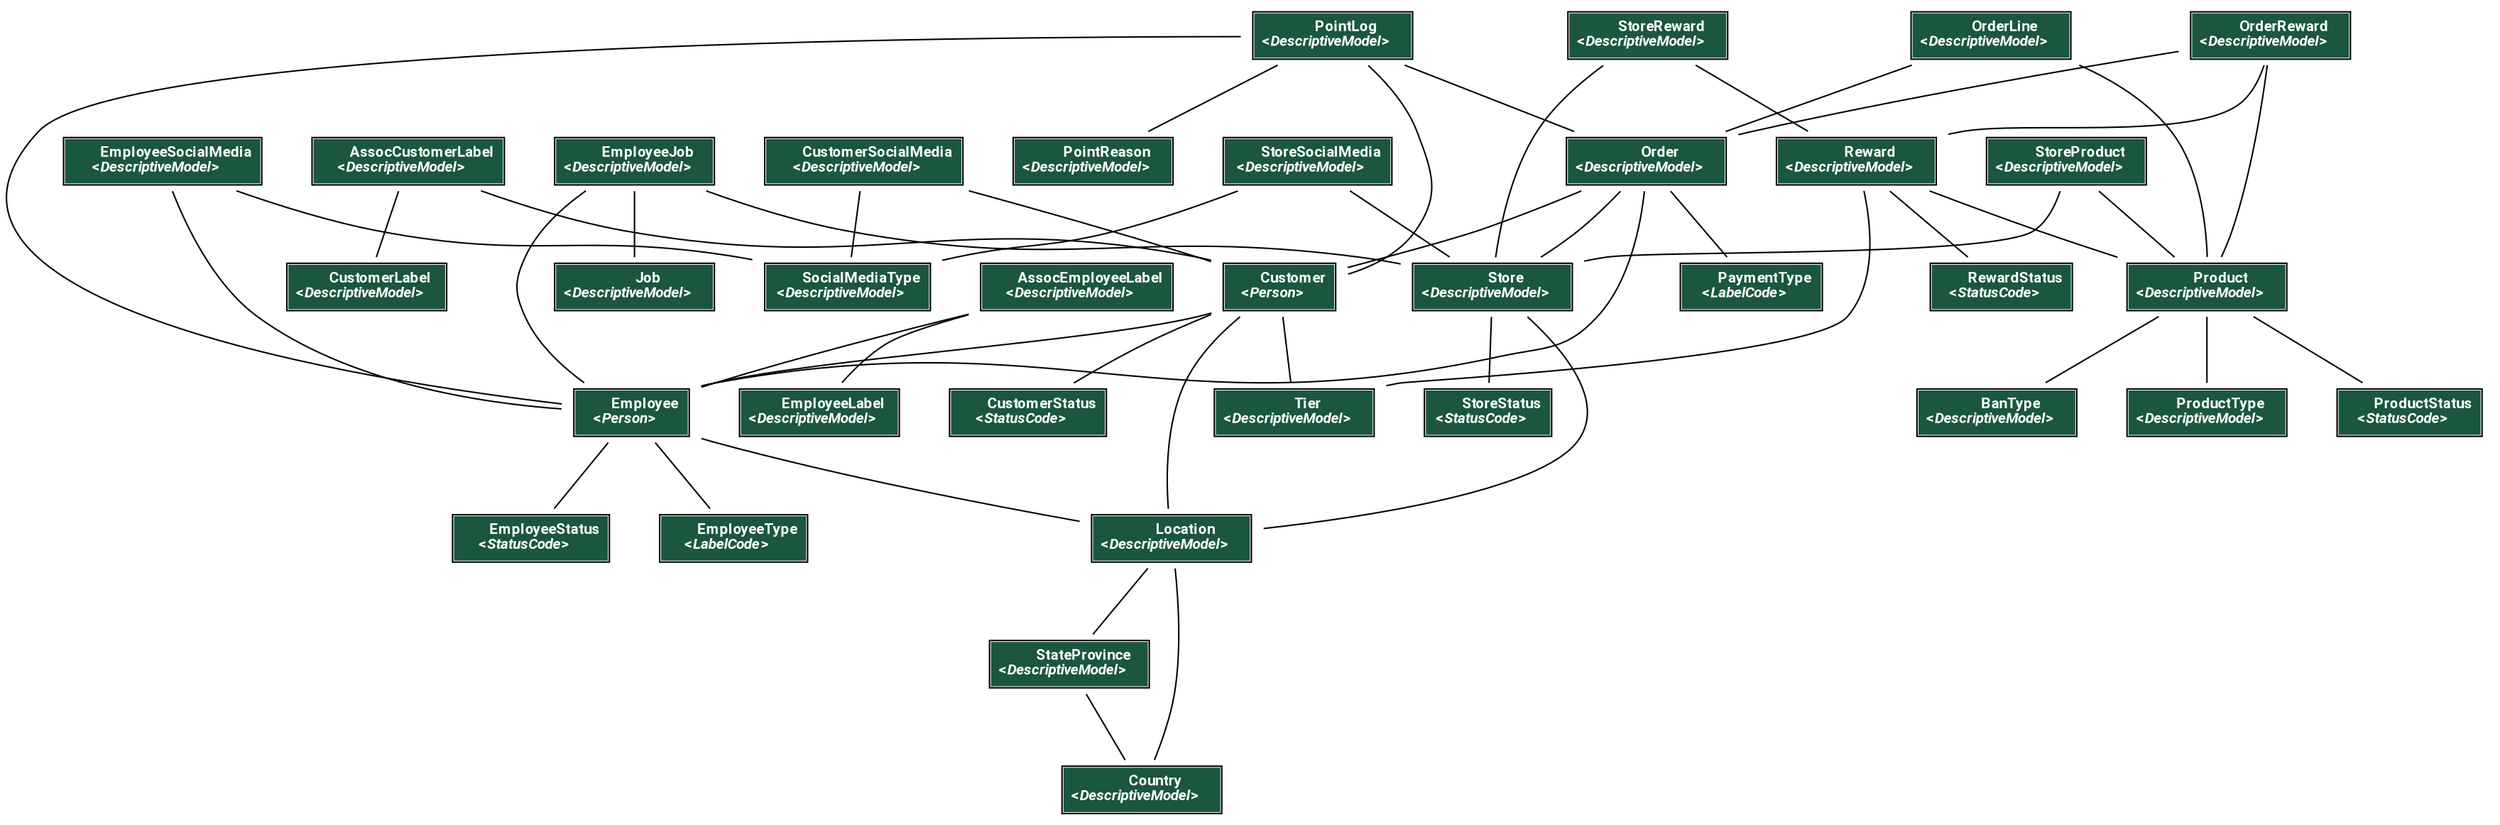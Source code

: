 digraph model_graph {
  // Dotfile by Django-Extensions graph_models
  // Created: 2021-11-05 18:41
  

  fontname = "Roboto"
  fontsize = 8
  splines  = true

  node [
    fontname = "Roboto"
    fontsize = 8
    shape = "plaintext"
  ]

  edge [
    fontname = "Roboto"
    fontsize = 8
  ]

  // Labels


  Bakery_models_CustomerLabel [label=<
    <TABLE BGCOLOR="white" BORDER="1" CELLBORDER="0" CELLSPACING="0">
    <TR><TD COLSPAN="2" CELLPADDING="5" ALIGN="CENTER" BGCOLOR="#1b563f">
    <FONT FACE="Roboto" COLOR="white" POINT-SIZE="10"><B>
    CustomerLabel<BR/>&lt;<FONT FACE="Roboto"><I>DescriptiveModel</I></FONT>&gt;
    </B></FONT></TD></TR>
  
    </TABLE>
    >]

  Bakery_models_EmployeeLabel [label=<
    <TABLE BGCOLOR="white" BORDER="1" CELLBORDER="0" CELLSPACING="0">
    <TR><TD COLSPAN="2" CELLPADDING="5" ALIGN="CENTER" BGCOLOR="#1b563f">
    <FONT FACE="Roboto" COLOR="white" POINT-SIZE="10"><B>
    EmployeeLabel<BR/>&lt;<FONT FACE="Roboto"><I>DescriptiveModel</I></FONT>&gt;
    </B></FONT></TD></TR>
  
    </TABLE>
    >]

  Bakery_models_EmployeeStatus [label=<
    <TABLE BGCOLOR="white" BORDER="1" CELLBORDER="0" CELLSPACING="0">
    <TR><TD COLSPAN="2" CELLPADDING="5" ALIGN="CENTER" BGCOLOR="#1b563f">
    <FONT FACE="Roboto" COLOR="white" POINT-SIZE="10"><B>
    EmployeeStatus<BR/>&lt;<FONT FACE="Roboto"><I>StatusCode</I></FONT>&gt;
    </B></FONT></TD></TR>
  
    </TABLE>
    >]

  Bakery_models_CustomerStatus [label=<
    <TABLE BGCOLOR="white" BORDER="1" CELLBORDER="0" CELLSPACING="0">
    <TR><TD COLSPAN="2" CELLPADDING="5" ALIGN="CENTER" BGCOLOR="#1b563f">
    <FONT FACE="Roboto" COLOR="white" POINT-SIZE="10"><B>
    CustomerStatus<BR/>&lt;<FONT FACE="Roboto"><I>StatusCode</I></FONT>&gt;
    </B></FONT></TD></TR>
  
    </TABLE>
    >]

  Bakery_models_ProductStatus [label=<
    <TABLE BGCOLOR="white" BORDER="1" CELLBORDER="0" CELLSPACING="0">
    <TR><TD COLSPAN="2" CELLPADDING="5" ALIGN="CENTER" BGCOLOR="#1b563f">
    <FONT FACE="Roboto" COLOR="white" POINT-SIZE="10"><B>
    ProductStatus<BR/>&lt;<FONT FACE="Roboto"><I>StatusCode</I></FONT>&gt;
    </B></FONT></TD></TR>
  
    </TABLE>
    >]

  Bakery_models_StoreStatus [label=<
    <TABLE BGCOLOR="white" BORDER="1" CELLBORDER="0" CELLSPACING="0">
    <TR><TD COLSPAN="2" CELLPADDING="5" ALIGN="CENTER" BGCOLOR="#1b563f">
    <FONT FACE="Roboto" COLOR="white" POINT-SIZE="10"><B>
    StoreStatus<BR/>&lt;<FONT FACE="Roboto"><I>StatusCode</I></FONT>&gt;
    </B></FONT></TD></TR>
  
    </TABLE>
    >]

  Bakery_models_RewardStatus [label=<
    <TABLE BGCOLOR="white" BORDER="1" CELLBORDER="0" CELLSPACING="0">
    <TR><TD COLSPAN="2" CELLPADDING="5" ALIGN="CENTER" BGCOLOR="#1b563f">
    <FONT FACE="Roboto" COLOR="white" POINT-SIZE="10"><B>
    RewardStatus<BR/>&lt;<FONT FACE="Roboto"><I>StatusCode</I></FONT>&gt;
    </B></FONT></TD></TR>
  
    </TABLE>
    >]

  Bakery_models_BanType [label=<
    <TABLE BGCOLOR="white" BORDER="1" CELLBORDER="0" CELLSPACING="0">
    <TR><TD COLSPAN="2" CELLPADDING="5" ALIGN="CENTER" BGCOLOR="#1b563f">
    <FONT FACE="Roboto" COLOR="white" POINT-SIZE="10"><B>
    BanType<BR/>&lt;<FONT FACE="Roboto"><I>DescriptiveModel</I></FONT>&gt;
    </B></FONT></TD></TR>
  
    </TABLE>
    >]

  Bakery_models_PointReason [label=<
    <TABLE BGCOLOR="white" BORDER="1" CELLBORDER="0" CELLSPACING="0">
    <TR><TD COLSPAN="2" CELLPADDING="5" ALIGN="CENTER" BGCOLOR="#1b563f">
    <FONT FACE="Roboto" COLOR="white" POINT-SIZE="10"><B>
    PointReason<BR/>&lt;<FONT FACE="Roboto"><I>DescriptiveModel</I></FONT>&gt;
    </B></FONT></TD></TR>
  
    </TABLE>
    >]

  Bakery_models_Country [label=<
    <TABLE BGCOLOR="white" BORDER="1" CELLBORDER="0" CELLSPACING="0">
    <TR><TD COLSPAN="2" CELLPADDING="5" ALIGN="CENTER" BGCOLOR="#1b563f">
    <FONT FACE="Roboto" COLOR="white" POINT-SIZE="10"><B>
    Country<BR/>&lt;<FONT FACE="Roboto"><I>DescriptiveModel</I></FONT>&gt;
    </B></FONT></TD></TR>
  
    </TABLE>
    >]

  Bakery_models_StateProvince [label=<
    <TABLE BGCOLOR="white" BORDER="1" CELLBORDER="0" CELLSPACING="0">
    <TR><TD COLSPAN="2" CELLPADDING="5" ALIGN="CENTER" BGCOLOR="#1b563f">
    <FONT FACE="Roboto" COLOR="white" POINT-SIZE="10"><B>
    StateProvince<BR/>&lt;<FONT FACE="Roboto"><I>DescriptiveModel</I></FONT>&gt;
    </B></FONT></TD></TR>
  
    </TABLE>
    >]

  Bakery_models_Location [label=<
    <TABLE BGCOLOR="white" BORDER="1" CELLBORDER="0" CELLSPACING="0">
    <TR><TD COLSPAN="2" CELLPADDING="5" ALIGN="CENTER" BGCOLOR="#1b563f">
    <FONT FACE="Roboto" COLOR="white" POINT-SIZE="10"><B>
    Location<BR/>&lt;<FONT FACE="Roboto"><I>DescriptiveModel</I></FONT>&gt;
    </B></FONT></TD></TR>
  
    </TABLE>
    >]

  Bakery_models_Tier [label=<
    <TABLE BGCOLOR="white" BORDER="1" CELLBORDER="0" CELLSPACING="0">
    <TR><TD COLSPAN="2" CELLPADDING="5" ALIGN="CENTER" BGCOLOR="#1b563f">
    <FONT FACE="Roboto" COLOR="white" POINT-SIZE="10"><B>
    Tier<BR/>&lt;<FONT FACE="Roboto"><I>DescriptiveModel</I></FONT>&gt;
    </B></FONT></TD></TR>
  
    </TABLE>
    >]

  Bakery_models_EmployeeType [label=<
    <TABLE BGCOLOR="white" BORDER="1" CELLBORDER="0" CELLSPACING="0">
    <TR><TD COLSPAN="2" CELLPADDING="5" ALIGN="CENTER" BGCOLOR="#1b563f">
    <FONT FACE="Roboto" COLOR="white" POINT-SIZE="10"><B>
    EmployeeType<BR/>&lt;<FONT FACE="Roboto"><I>LabelCode</I></FONT>&gt;
    </B></FONT></TD></TR>
  
    </TABLE>
    >]

  Bakery_models_Employee [label=<
    <TABLE BGCOLOR="white" BORDER="1" CELLBORDER="0" CELLSPACING="0">
    <TR><TD COLSPAN="2" CELLPADDING="5" ALIGN="CENTER" BGCOLOR="#1b563f">
    <FONT FACE="Roboto" COLOR="white" POINT-SIZE="10"><B>
    Employee<BR/>&lt;<FONT FACE="Roboto"><I>Person</I></FONT>&gt;
    </B></FONT></TD></TR>
  
    </TABLE>
    >]

  Bakery_models_Customer [label=<
    <TABLE BGCOLOR="white" BORDER="1" CELLBORDER="0" CELLSPACING="0">
    <TR><TD COLSPAN="2" CELLPADDING="5" ALIGN="CENTER" BGCOLOR="#1b563f">
    <FONT FACE="Roboto" COLOR="white" POINT-SIZE="10"><B>
    Customer<BR/>&lt;<FONT FACE="Roboto"><I>Person</I></FONT>&gt;
    </B></FONT></TD></TR>
  
    </TABLE>
    >]

  Bakery_models_Job [label=<
    <TABLE BGCOLOR="white" BORDER="1" CELLBORDER="0" CELLSPACING="0">
    <TR><TD COLSPAN="2" CELLPADDING="5" ALIGN="CENTER" BGCOLOR="#1b563f">
    <FONT FACE="Roboto" COLOR="white" POINT-SIZE="10"><B>
    Job<BR/>&lt;<FONT FACE="Roboto"><I>DescriptiveModel</I></FONT>&gt;
    </B></FONT></TD></TR>
  
    </TABLE>
    >]

  Bakery_models_AssocEmployeeLabel [label=<
    <TABLE BGCOLOR="white" BORDER="1" CELLBORDER="0" CELLSPACING="0">
    <TR><TD COLSPAN="2" CELLPADDING="5" ALIGN="CENTER" BGCOLOR="#1b563f">
    <FONT FACE="Roboto" COLOR="white" POINT-SIZE="10"><B>
    AssocEmployeeLabel<BR/>&lt;<FONT FACE="Roboto"><I>DescriptiveModel</I></FONT>&gt;
    </B></FONT></TD></TR>
  
    </TABLE>
    >]

  Bakery_models_AssocCustomerLabel [label=<
    <TABLE BGCOLOR="white" BORDER="1" CELLBORDER="0" CELLSPACING="0">
    <TR><TD COLSPAN="2" CELLPADDING="5" ALIGN="CENTER" BGCOLOR="#1b563f">
    <FONT FACE="Roboto" COLOR="white" POINT-SIZE="10"><B>
    AssocCustomerLabel<BR/>&lt;<FONT FACE="Roboto"><I>DescriptiveModel</I></FONT>&gt;
    </B></FONT></TD></TR>
  
    </TABLE>
    >]

  Bakery_models_PaymentType [label=<
    <TABLE BGCOLOR="white" BORDER="1" CELLBORDER="0" CELLSPACING="0">
    <TR><TD COLSPAN="2" CELLPADDING="5" ALIGN="CENTER" BGCOLOR="#1b563f">
    <FONT FACE="Roboto" COLOR="white" POINT-SIZE="10"><B>
    PaymentType<BR/>&lt;<FONT FACE="Roboto"><I>LabelCode</I></FONT>&gt;
    </B></FONT></TD></TR>
  
    </TABLE>
    >]

  Bakery_models_Store [label=<
    <TABLE BGCOLOR="white" BORDER="1" CELLBORDER="0" CELLSPACING="0">
    <TR><TD COLSPAN="2" CELLPADDING="5" ALIGN="CENTER" BGCOLOR="#1b563f">
    <FONT FACE="Roboto" COLOR="white" POINT-SIZE="10"><B>
    Store<BR/>&lt;<FONT FACE="Roboto"><I>DescriptiveModel</I></FONT>&gt;
    </B></FONT></TD></TR>
  
    </TABLE>
    >]

  Bakery_models_EmployeeJob [label=<
    <TABLE BGCOLOR="white" BORDER="1" CELLBORDER="0" CELLSPACING="0">
    <TR><TD COLSPAN="2" CELLPADDING="5" ALIGN="CENTER" BGCOLOR="#1b563f">
    <FONT FACE="Roboto" COLOR="white" POINT-SIZE="10"><B>
    EmployeeJob<BR/>&lt;<FONT FACE="Roboto"><I>DescriptiveModel</I></FONT>&gt;
    </B></FONT></TD></TR>
  
    </TABLE>
    >]

  Bakery_models_Order [label=<
    <TABLE BGCOLOR="white" BORDER="1" CELLBORDER="0" CELLSPACING="0">
    <TR><TD COLSPAN="2" CELLPADDING="5" ALIGN="CENTER" BGCOLOR="#1b563f">
    <FONT FACE="Roboto" COLOR="white" POINT-SIZE="10"><B>
    Order<BR/>&lt;<FONT FACE="Roboto"><I>DescriptiveModel</I></FONT>&gt;
    </B></FONT></TD></TR>
  
    </TABLE>
    >]

  Bakery_models_ProductType [label=<
    <TABLE BGCOLOR="white" BORDER="1" CELLBORDER="0" CELLSPACING="0">
    <TR><TD COLSPAN="2" CELLPADDING="5" ALIGN="CENTER" BGCOLOR="#1b563f">
    <FONT FACE="Roboto" COLOR="white" POINT-SIZE="10"><B>
    ProductType<BR/>&lt;<FONT FACE="Roboto"><I>DescriptiveModel</I></FONT>&gt;
    </B></FONT></TD></TR>
  
    </TABLE>
    >]

  Bakery_models_Product [label=<
    <TABLE BGCOLOR="white" BORDER="1" CELLBORDER="0" CELLSPACING="0">
    <TR><TD COLSPAN="2" CELLPADDING="5" ALIGN="CENTER" BGCOLOR="#1b563f">
    <FONT FACE="Roboto" COLOR="white" POINT-SIZE="10"><B>
    Product<BR/>&lt;<FONT FACE="Roboto"><I>DescriptiveModel</I></FONT>&gt;
    </B></FONT></TD></TR>
  
    </TABLE>
    >]

  Bakery_models_OrderLine [label=<
    <TABLE BGCOLOR="white" BORDER="1" CELLBORDER="0" CELLSPACING="0">
    <TR><TD COLSPAN="2" CELLPADDING="5" ALIGN="CENTER" BGCOLOR="#1b563f">
    <FONT FACE="Roboto" COLOR="white" POINT-SIZE="10"><B>
    OrderLine<BR/>&lt;<FONT FACE="Roboto"><I>DescriptiveModel</I></FONT>&gt;
    </B></FONT></TD></TR>
  
    </TABLE>
    >]

  Bakery_models_Reward [label=<
    <TABLE BGCOLOR="white" BORDER="1" CELLBORDER="0" CELLSPACING="0">
    <TR><TD COLSPAN="2" CELLPADDING="5" ALIGN="CENTER" BGCOLOR="#1b563f">
    <FONT FACE="Roboto" COLOR="white" POINT-SIZE="10"><B>
    Reward<BR/>&lt;<FONT FACE="Roboto"><I>DescriptiveModel</I></FONT>&gt;
    </B></FONT></TD></TR>
  
    </TABLE>
    >]

  Bakery_models_SocialMediaType [label=<
    <TABLE BGCOLOR="white" BORDER="1" CELLBORDER="0" CELLSPACING="0">
    <TR><TD COLSPAN="2" CELLPADDING="5" ALIGN="CENTER" BGCOLOR="#1b563f">
    <FONT FACE="Roboto" COLOR="white" POINT-SIZE="10"><B>
    SocialMediaType<BR/>&lt;<FONT FACE="Roboto"><I>DescriptiveModel</I></FONT>&gt;
    </B></FONT></TD></TR>
  
    </TABLE>
    >]

  Bakery_models_StoreSocialMedia [label=<
    <TABLE BGCOLOR="white" BORDER="1" CELLBORDER="0" CELLSPACING="0">
    <TR><TD COLSPAN="2" CELLPADDING="5" ALIGN="CENTER" BGCOLOR="#1b563f">
    <FONT FACE="Roboto" COLOR="white" POINT-SIZE="10"><B>
    StoreSocialMedia<BR/>&lt;<FONT FACE="Roboto"><I>DescriptiveModel</I></FONT>&gt;
    </B></FONT></TD></TR>
  
    </TABLE>
    >]

  Bakery_models_EmployeeSocialMedia [label=<
    <TABLE BGCOLOR="white" BORDER="1" CELLBORDER="0" CELLSPACING="0">
    <TR><TD COLSPAN="2" CELLPADDING="5" ALIGN="CENTER" BGCOLOR="#1b563f">
    <FONT FACE="Roboto" COLOR="white" POINT-SIZE="10"><B>
    EmployeeSocialMedia<BR/>&lt;<FONT FACE="Roboto"><I>DescriptiveModel</I></FONT>&gt;
    </B></FONT></TD></TR>
  
    </TABLE>
    >]

  Bakery_models_CustomerSocialMedia [label=<
    <TABLE BGCOLOR="white" BORDER="1" CELLBORDER="0" CELLSPACING="0">
    <TR><TD COLSPAN="2" CELLPADDING="5" ALIGN="CENTER" BGCOLOR="#1b563f">
    <FONT FACE="Roboto" COLOR="white" POINT-SIZE="10"><B>
    CustomerSocialMedia<BR/>&lt;<FONT FACE="Roboto"><I>DescriptiveModel</I></FONT>&gt;
    </B></FONT></TD></TR>
  
    </TABLE>
    >]

  Bakery_models_StoreProduct [label=<
    <TABLE BGCOLOR="white" BORDER="1" CELLBORDER="0" CELLSPACING="0">
    <TR><TD COLSPAN="2" CELLPADDING="5" ALIGN="CENTER" BGCOLOR="#1b563f">
    <FONT FACE="Roboto" COLOR="white" POINT-SIZE="10"><B>
    StoreProduct<BR/>&lt;<FONT FACE="Roboto"><I>DescriptiveModel</I></FONT>&gt;
    </B></FONT></TD></TR>
  
    </TABLE>
    >]

  Bakery_models_StoreReward [label=<
    <TABLE BGCOLOR="white" BORDER="1" CELLBORDER="0" CELLSPACING="0">
    <TR><TD COLSPAN="2" CELLPADDING="5" ALIGN="CENTER" BGCOLOR="#1b563f">
    <FONT FACE="Roboto" COLOR="white" POINT-SIZE="10"><B>
    StoreReward<BR/>&lt;<FONT FACE="Roboto"><I>DescriptiveModel</I></FONT>&gt;
    </B></FONT></TD></TR>
  
    </TABLE>
    >]

  Bakery_models_OrderReward [label=<
    <TABLE BGCOLOR="white" BORDER="1" CELLBORDER="0" CELLSPACING="0">
    <TR><TD COLSPAN="2" CELLPADDING="5" ALIGN="CENTER" BGCOLOR="#1b563f">
    <FONT FACE="Roboto" COLOR="white" POINT-SIZE="10"><B>
    OrderReward<BR/>&lt;<FONT FACE="Roboto"><I>DescriptiveModel</I></FONT>&gt;
    </B></FONT></TD></TR>
  
    </TABLE>
    >]

  Bakery_models_PointLog [label=<
    <TABLE BGCOLOR="white" BORDER="1" CELLBORDER="0" CELLSPACING="0">
    <TR><TD COLSPAN="2" CELLPADDING="5" ALIGN="CENTER" BGCOLOR="#1b563f">
    <FONT FACE="Roboto" COLOR="white" POINT-SIZE="10"><B>
    PointLog<BR/>&lt;<FONT FACE="Roboto"><I>DescriptiveModel</I></FONT>&gt;
    </B></FONT></TD></TR>
  
    </TABLE>
    >]




  // Relations

  Bakery_models_StateProvince -> Bakery_models_Country
  [label=" "] [arrowhead=none, arrowtail=none, dir=both];

  Bakery_models_Location -> Bakery_models_StateProvince
  [label=" "] [arrowhead=none, arrowtail=none, dir=both];

  Bakery_models_Location -> Bakery_models_Country
  [label=" "] [arrowhead=none, arrowtail=none, dir=both];

  Bakery_models_Employee -> Bakery_models_Location
  [label=" "] [arrowhead=none, arrowtail=none, dir=both];

  Bakery_models_Employee -> Bakery_models_EmployeeStatus
  [label=" "] [arrowhead=none, arrowtail=none, dir=both];

  Bakery_models_Employee -> Bakery_models_EmployeeType
  [label=" "] [arrowhead=none, arrowtail=none, dir=both];

  Bakery_models_Customer -> Bakery_models_Employee
  [label=" "] [arrowhead=none, arrowtail=none, dir=both];

  Bakery_models_Customer -> Bakery_models_CustomerStatus
  [label=" "] [arrowhead=none, arrowtail=none, dir=both];

  Bakery_models_Customer -> Bakery_models_Tier
  [label=" "] [arrowhead=none, arrowtail=none, dir=both];

  Bakery_models_Customer -> Bakery_models_Location
  [label=" "] [arrowhead=none, arrowtail=none, dir=both];

  Bakery_models_AssocEmployeeLabel -> Bakery_models_Employee
  [label=" "] [arrowhead=none, arrowtail=none, dir=both];

  Bakery_models_AssocEmployeeLabel -> Bakery_models_EmployeeLabel
  [label=" "] [arrowhead=none, arrowtail=none, dir=both];

  Bakery_models_AssocCustomerLabel -> Bakery_models_Customer
  [label=" "] [arrowhead=none, arrowtail=none, dir=both];

  Bakery_models_AssocCustomerLabel -> Bakery_models_CustomerLabel
  [label=" "] [arrowhead=none, arrowtail=none, dir=both];

  Bakery_models_Store -> Bakery_models_Location
  [label=" "] [arrowhead=none, arrowtail=none, dir=both];

  Bakery_models_Store -> Bakery_models_StoreStatus
  [label=" "] [arrowhead=none, arrowtail=none, dir=both];

  Bakery_models_EmployeeJob -> Bakery_models_Employee
  [label=" "] [arrowhead=none, arrowtail=none, dir=both];

  Bakery_models_EmployeeJob -> Bakery_models_Store
  [label=" "] [arrowhead=none, arrowtail=none, dir=both];

  Bakery_models_EmployeeJob -> Bakery_models_Job
  [label=" "] [arrowhead=none, arrowtail=none, dir=both];

  Bakery_models_Order -> Bakery_models_Customer
  [label=" "] [arrowhead=none, arrowtail=none, dir=both];

  Bakery_models_Order -> Bakery_models_PaymentType
  [label=" "] [arrowhead=none, arrowtail=none, dir=both];

  Bakery_models_Order -> Bakery_models_Store
  [label=" "] [arrowhead=none, arrowtail=none, dir=both];

  Bakery_models_Order -> Bakery_models_Employee
  [label=" "] [arrowhead=none, arrowtail=none, dir=both];

  Bakery_models_Product -> Bakery_models_ProductType
  [label=" "] [arrowhead=none, arrowtail=none, dir=both];

  Bakery_models_Product -> Bakery_models_ProductStatus
  [label=" "] [arrowhead=none, arrowtail=none, dir=both];

  Bakery_models_Product -> Bakery_models_BanType
  [label=" "] [arrowhead=none, arrowtail=none, dir=both];

  Bakery_models_OrderLine -> Bakery_models_Product
  [label=" "] [arrowhead=none, arrowtail=none, dir=both];

  Bakery_models_OrderLine -> Bakery_models_Order
  [label=" "] [arrowhead=none, arrowtail=none, dir=both];

  Bakery_models_Reward -> Bakery_models_RewardStatus
  [label=" "] [arrowhead=none, arrowtail=none, dir=both];

  Bakery_models_Reward -> Bakery_models_Product
  [label=" "] [arrowhead=none, arrowtail=none, dir=both];

  Bakery_models_Reward -> Bakery_models_Tier
  [label=" "] [arrowhead=none, arrowtail=none, dir=both];

  Bakery_models_StoreSocialMedia -> Bakery_models_Store
  [label=" "] [arrowhead=none, arrowtail=none, dir=both];

  Bakery_models_StoreSocialMedia -> Bakery_models_SocialMediaType
  [label=" "] [arrowhead=none, arrowtail=none, dir=both];

  Bakery_models_EmployeeSocialMedia -> Bakery_models_Employee
  [label=" "] [arrowhead=none, arrowtail=none, dir=both];

  Bakery_models_EmployeeSocialMedia -> Bakery_models_SocialMediaType
  [label=" "] [arrowhead=none, arrowtail=none, dir=both];

  Bakery_models_CustomerSocialMedia -> Bakery_models_SocialMediaType
  [label=" "] [arrowhead=none, arrowtail=none, dir=both];

  Bakery_models_CustomerSocialMedia -> Bakery_models_Customer
  [label=" "] [arrowhead=none, arrowtail=none, dir=both];

  Bakery_models_StoreProduct -> Bakery_models_Product
  [label=" "] [arrowhead=none, arrowtail=none, dir=both];

  Bakery_models_StoreProduct -> Bakery_models_Store
  [label=" "] [arrowhead=none, arrowtail=none, dir=both];

  Bakery_models_StoreReward -> Bakery_models_Reward
  [label=" "] [arrowhead=none, arrowtail=none, dir=both];

  Bakery_models_StoreReward -> Bakery_models_Store
  [label=" "] [arrowhead=none, arrowtail=none, dir=both];

  Bakery_models_OrderReward -> Bakery_models_Order
  [label=" "] [arrowhead=none, arrowtail=none, dir=both];

  Bakery_models_OrderReward -> Bakery_models_Reward
  [label=" "] [arrowhead=none, arrowtail=none, dir=both];

  Bakery_models_OrderReward -> Bakery_models_Product
  [label=" "] [arrowhead=none, arrowtail=none, dir=both];

  Bakery_models_PointLog -> Bakery_models_Employee
  [label=" "] [arrowhead=none, arrowtail=none, dir=both];

  Bakery_models_PointLog -> Bakery_models_Customer
  [label=" "] [arrowhead=none, arrowtail=none, dir=both];

  Bakery_models_PointLog -> Bakery_models_PointReason
  [label=" "] [arrowhead=none, arrowtail=none, dir=both];

  Bakery_models_PointLog -> Bakery_models_Order
  [label=" "] [arrowhead=none, arrowtail=none, dir=both];


}
